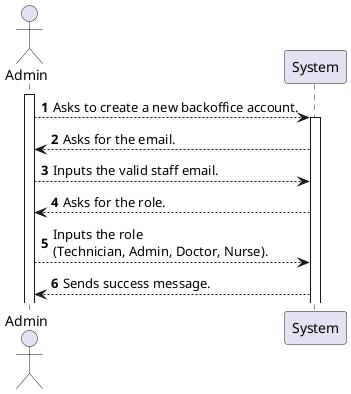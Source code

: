 @startuml
'https://plantuml.com/sequence-diagram

autonumber
actor "Admin" as ADMIN
participant "System" as SYS

activate ADMIN

ADMIN --> SYS : Asks to create a new backoffice account.

activate SYS

SYS --> ADMIN : Asks for the email.

ADMIN --> SYS : Inputs the valid staff email.

SYS --> ADMIN : Asks for the role.

ADMIN --> SYS : Inputs the role \n(Technician, Admin, Doctor, Nurse).

SYS --> ADMIN : Sends success message.

@enduml